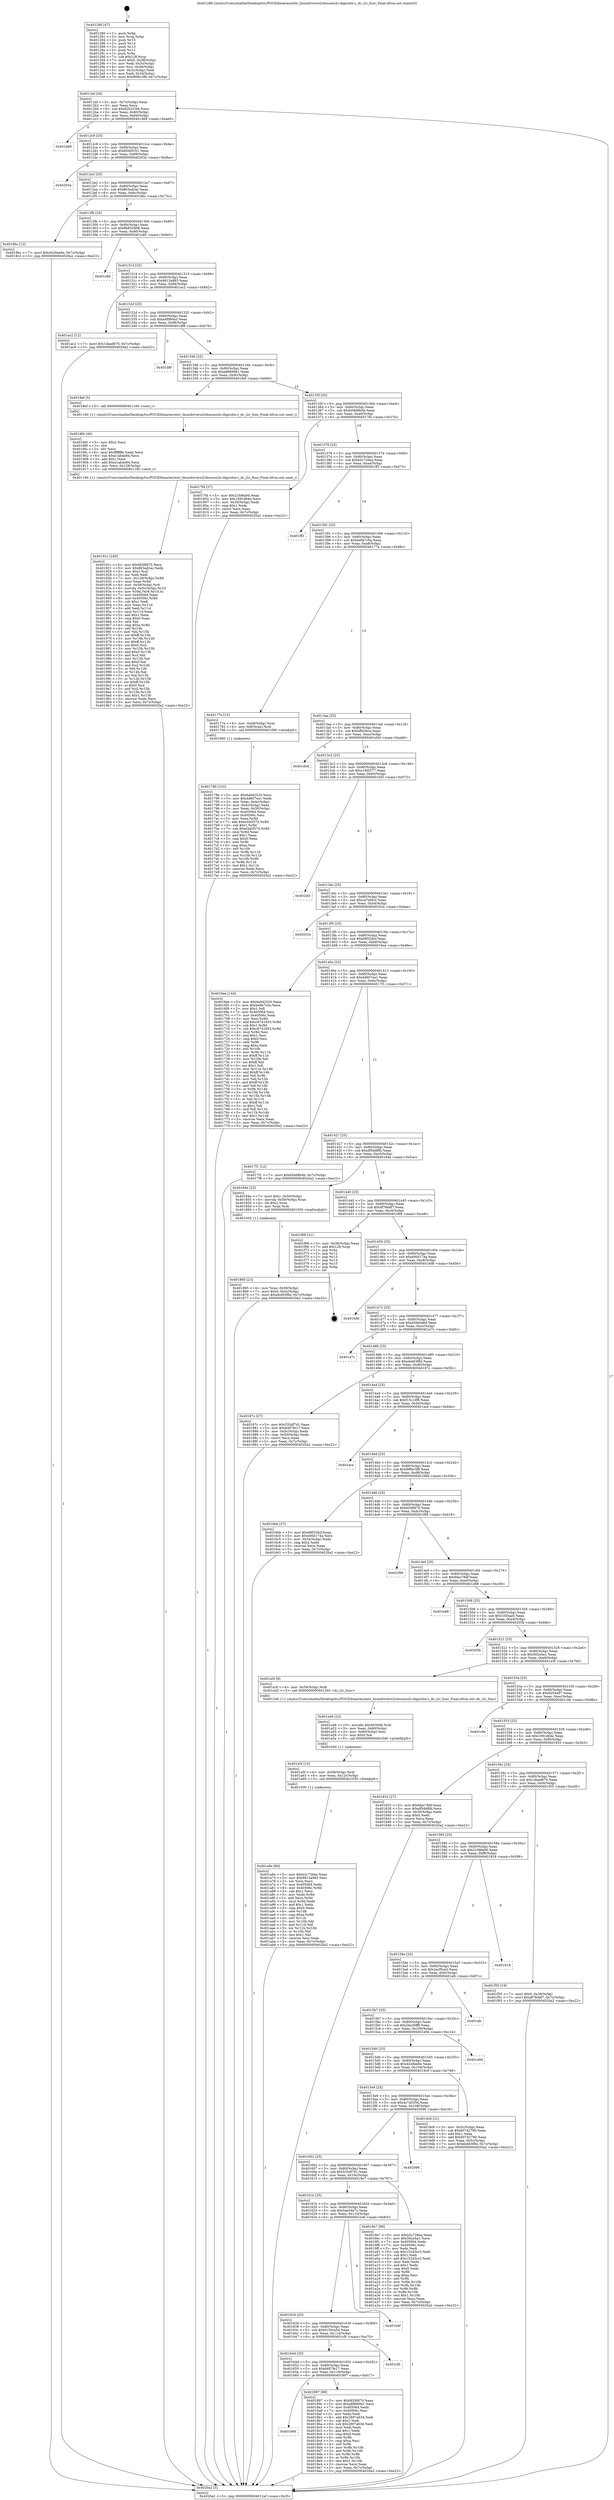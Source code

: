 digraph "0x401280" {
  label = "0x401280 (/mnt/c/Users/mathe/Desktop/tcc/POCII/binaries/extr_linuxdriversi2cbussesi2c-digicolor.c_dc_i2c_func_Final-ollvm.out::main(0))"
  labelloc = "t"
  node[shape=record]

  Entry [label="",width=0.3,height=0.3,shape=circle,fillcolor=black,style=filled]
  "0x4012af" [label="{
     0x4012af [26]\l
     | [instrs]\l
     &nbsp;&nbsp;0x4012af \<+3\>: mov -0x7c(%rbp),%eax\l
     &nbsp;&nbsp;0x4012b2 \<+2\>: mov %eax,%ecx\l
     &nbsp;&nbsp;0x4012b4 \<+6\>: sub $0x82b333f4,%ecx\l
     &nbsp;&nbsp;0x4012ba \<+3\>: mov %eax,-0x80(%rbp)\l
     &nbsp;&nbsp;0x4012bd \<+6\>: mov %ecx,-0x84(%rbp)\l
     &nbsp;&nbsp;0x4012c3 \<+6\>: je 0000000000401d69 \<main+0xae9\>\l
  }"]
  "0x401d69" [label="{
     0x401d69\l
  }", style=dashed]
  "0x4012c9" [label="{
     0x4012c9 [25]\l
     | [instrs]\l
     &nbsp;&nbsp;0x4012c9 \<+5\>: jmp 00000000004012ce \<main+0x4e\>\l
     &nbsp;&nbsp;0x4012ce \<+3\>: mov -0x80(%rbp),%eax\l
     &nbsp;&nbsp;0x4012d1 \<+5\>: sub $0x85d0f161,%eax\l
     &nbsp;&nbsp;0x4012d6 \<+6\>: mov %eax,-0x88(%rbp)\l
     &nbsp;&nbsp;0x4012dc \<+6\>: je 000000000040203a \<main+0xdba\>\l
  }"]
  Exit [label="",width=0.3,height=0.3,shape=circle,fillcolor=black,style=filled,peripheries=2]
  "0x40203a" [label="{
     0x40203a\l
  }", style=dashed]
  "0x4012e2" [label="{
     0x4012e2 [25]\l
     | [instrs]\l
     &nbsp;&nbsp;0x4012e2 \<+5\>: jmp 00000000004012e7 \<main+0x67\>\l
     &nbsp;&nbsp;0x4012e7 \<+3\>: mov -0x80(%rbp),%eax\l
     &nbsp;&nbsp;0x4012ea \<+5\>: sub $0x863ad2ac,%eax\l
     &nbsp;&nbsp;0x4012ef \<+6\>: mov %eax,-0x8c(%rbp)\l
     &nbsp;&nbsp;0x4012f5 \<+6\>: je 00000000004019bc \<main+0x73c\>\l
  }"]
  "0x401a6e" [label="{
     0x401a6e [84]\l
     | [instrs]\l
     &nbsp;&nbsp;0x401a6e \<+5\>: mov $0xb2c726ea,%eax\l
     &nbsp;&nbsp;0x401a73 \<+5\>: mov $0x9812a983,%esi\l
     &nbsp;&nbsp;0x401a78 \<+2\>: xor %ecx,%ecx\l
     &nbsp;&nbsp;0x401a7a \<+7\>: mov 0x405064,%edx\l
     &nbsp;&nbsp;0x401a81 \<+8\>: mov 0x40506c,%r8d\l
     &nbsp;&nbsp;0x401a89 \<+3\>: sub $0x1,%ecx\l
     &nbsp;&nbsp;0x401a8c \<+3\>: mov %edx,%r9d\l
     &nbsp;&nbsp;0x401a8f \<+3\>: add %ecx,%r9d\l
     &nbsp;&nbsp;0x401a92 \<+4\>: imul %r9d,%edx\l
     &nbsp;&nbsp;0x401a96 \<+3\>: and $0x1,%edx\l
     &nbsp;&nbsp;0x401a99 \<+3\>: cmp $0x0,%edx\l
     &nbsp;&nbsp;0x401a9c \<+4\>: sete %r10b\l
     &nbsp;&nbsp;0x401aa0 \<+4\>: cmp $0xa,%r8d\l
     &nbsp;&nbsp;0x401aa4 \<+4\>: setl %r11b\l
     &nbsp;&nbsp;0x401aa8 \<+3\>: mov %r10b,%bl\l
     &nbsp;&nbsp;0x401aab \<+3\>: and %r11b,%bl\l
     &nbsp;&nbsp;0x401aae \<+3\>: xor %r11b,%r10b\l
     &nbsp;&nbsp;0x401ab1 \<+3\>: or %r10b,%bl\l
     &nbsp;&nbsp;0x401ab4 \<+3\>: test $0x1,%bl\l
     &nbsp;&nbsp;0x401ab7 \<+3\>: cmovne %esi,%eax\l
     &nbsp;&nbsp;0x401aba \<+3\>: mov %eax,-0x7c(%rbp)\l
     &nbsp;&nbsp;0x401abd \<+5\>: jmp 00000000004020a2 \<main+0xe22\>\l
  }"]
  "0x4019bc" [label="{
     0x4019bc [12]\l
     | [instrs]\l
     &nbsp;&nbsp;0x4019bc \<+7\>: movl $0x4428ee6e,-0x7c(%rbp)\l
     &nbsp;&nbsp;0x4019c3 \<+5\>: jmp 00000000004020a2 \<main+0xe22\>\l
  }"]
  "0x4012fb" [label="{
     0x4012fb [25]\l
     | [instrs]\l
     &nbsp;&nbsp;0x4012fb \<+5\>: jmp 0000000000401300 \<main+0x80\>\l
     &nbsp;&nbsp;0x401300 \<+3\>: mov -0x80(%rbp),%eax\l
     &nbsp;&nbsp;0x401303 \<+5\>: sub $0x8b832608,%eax\l
     &nbsp;&nbsp;0x401308 \<+6\>: mov %eax,-0x90(%rbp)\l
     &nbsp;&nbsp;0x40130e \<+6\>: je 0000000000401c60 \<main+0x9e0\>\l
  }"]
  "0x401a5f" [label="{
     0x401a5f [15]\l
     | [instrs]\l
     &nbsp;&nbsp;0x401a5f \<+4\>: mov -0x58(%rbp),%rdi\l
     &nbsp;&nbsp;0x401a63 \<+6\>: mov %eax,-0x12c(%rbp)\l
     &nbsp;&nbsp;0x401a69 \<+5\>: call 0000000000401030 \<free@plt\>\l
     | [calls]\l
     &nbsp;&nbsp;0x401030 \{1\} (unknown)\l
  }"]
  "0x401c60" [label="{
     0x401c60\l
  }", style=dashed]
  "0x401314" [label="{
     0x401314 [25]\l
     | [instrs]\l
     &nbsp;&nbsp;0x401314 \<+5\>: jmp 0000000000401319 \<main+0x99\>\l
     &nbsp;&nbsp;0x401319 \<+3\>: mov -0x80(%rbp),%eax\l
     &nbsp;&nbsp;0x40131c \<+5\>: sub $0x9812a983,%eax\l
     &nbsp;&nbsp;0x401321 \<+6\>: mov %eax,-0x94(%rbp)\l
     &nbsp;&nbsp;0x401327 \<+6\>: je 0000000000401ac2 \<main+0x842\>\l
  }"]
  "0x401a48" [label="{
     0x401a48 [23]\l
     | [instrs]\l
     &nbsp;&nbsp;0x401a48 \<+10\>: movabs $0x4030d6,%rdi\l
     &nbsp;&nbsp;0x401a52 \<+3\>: mov %eax,-0x60(%rbp)\l
     &nbsp;&nbsp;0x401a55 \<+3\>: mov -0x60(%rbp),%esi\l
     &nbsp;&nbsp;0x401a58 \<+2\>: mov $0x0,%al\l
     &nbsp;&nbsp;0x401a5a \<+5\>: call 0000000000401040 \<printf@plt\>\l
     | [calls]\l
     &nbsp;&nbsp;0x401040 \{1\} (unknown)\l
  }"]
  "0x401ac2" [label="{
     0x401ac2 [12]\l
     | [instrs]\l
     &nbsp;&nbsp;0x401ac2 \<+7\>: movl $0x1daad670,-0x7c(%rbp)\l
     &nbsp;&nbsp;0x401ac9 \<+5\>: jmp 00000000004020a2 \<main+0xe22\>\l
  }"]
  "0x40132d" [label="{
     0x40132d [25]\l
     | [instrs]\l
     &nbsp;&nbsp;0x40132d \<+5\>: jmp 0000000000401332 \<main+0xb2\>\l
     &nbsp;&nbsp;0x401332 \<+3\>: mov -0x80(%rbp),%eax\l
     &nbsp;&nbsp;0x401335 \<+5\>: sub $0xa4f060a3,%eax\l
     &nbsp;&nbsp;0x40133a \<+6\>: mov %eax,-0x98(%rbp)\l
     &nbsp;&nbsp;0x401340 \<+6\>: je 0000000000401df9 \<main+0xb79\>\l
  }"]
  "0x40191c" [label="{
     0x40191c [160]\l
     | [instrs]\l
     &nbsp;&nbsp;0x40191c \<+5\>: mov $0xfd28fd70,%ecx\l
     &nbsp;&nbsp;0x401921 \<+5\>: mov $0x863ad2ac,%edx\l
     &nbsp;&nbsp;0x401926 \<+3\>: mov $0x1,%sil\l
     &nbsp;&nbsp;0x401929 \<+2\>: xor %edi,%edi\l
     &nbsp;&nbsp;0x40192b \<+7\>: mov -0x128(%rbp),%r8d\l
     &nbsp;&nbsp;0x401932 \<+4\>: imul %eax,%r8d\l
     &nbsp;&nbsp;0x401936 \<+4\>: mov -0x58(%rbp),%r9\l
     &nbsp;&nbsp;0x40193a \<+4\>: movslq -0x5c(%rbp),%r10\l
     &nbsp;&nbsp;0x40193e \<+4\>: mov %r8d,(%r9,%r10,4)\l
     &nbsp;&nbsp;0x401942 \<+7\>: mov 0x405064,%eax\l
     &nbsp;&nbsp;0x401949 \<+8\>: mov 0x40506c,%r8d\l
     &nbsp;&nbsp;0x401951 \<+3\>: sub $0x1,%edi\l
     &nbsp;&nbsp;0x401954 \<+3\>: mov %eax,%r11d\l
     &nbsp;&nbsp;0x401957 \<+3\>: add %edi,%r11d\l
     &nbsp;&nbsp;0x40195a \<+4\>: imul %r11d,%eax\l
     &nbsp;&nbsp;0x40195e \<+3\>: and $0x1,%eax\l
     &nbsp;&nbsp;0x401961 \<+3\>: cmp $0x0,%eax\l
     &nbsp;&nbsp;0x401964 \<+3\>: sete %bl\l
     &nbsp;&nbsp;0x401967 \<+4\>: cmp $0xa,%r8d\l
     &nbsp;&nbsp;0x40196b \<+4\>: setl %r14b\l
     &nbsp;&nbsp;0x40196f \<+3\>: mov %bl,%r15b\l
     &nbsp;&nbsp;0x401972 \<+4\>: xor $0xff,%r15b\l
     &nbsp;&nbsp;0x401976 \<+3\>: mov %r14b,%r12b\l
     &nbsp;&nbsp;0x401979 \<+4\>: xor $0xff,%r12b\l
     &nbsp;&nbsp;0x40197d \<+4\>: xor $0x0,%sil\l
     &nbsp;&nbsp;0x401981 \<+3\>: mov %r15b,%r13b\l
     &nbsp;&nbsp;0x401984 \<+4\>: and $0x0,%r13b\l
     &nbsp;&nbsp;0x401988 \<+3\>: and %sil,%bl\l
     &nbsp;&nbsp;0x40198b \<+3\>: mov %r12b,%al\l
     &nbsp;&nbsp;0x40198e \<+2\>: and $0x0,%al\l
     &nbsp;&nbsp;0x401990 \<+3\>: and %sil,%r14b\l
     &nbsp;&nbsp;0x401993 \<+3\>: or %bl,%r13b\l
     &nbsp;&nbsp;0x401996 \<+3\>: or %r14b,%al\l
     &nbsp;&nbsp;0x401999 \<+3\>: xor %al,%r13b\l
     &nbsp;&nbsp;0x40199c \<+3\>: or %r12b,%r15b\l
     &nbsp;&nbsp;0x40199f \<+4\>: xor $0xff,%r15b\l
     &nbsp;&nbsp;0x4019a3 \<+4\>: or $0x0,%sil\l
     &nbsp;&nbsp;0x4019a7 \<+3\>: and %sil,%r15b\l
     &nbsp;&nbsp;0x4019aa \<+3\>: or %r15b,%r13b\l
     &nbsp;&nbsp;0x4019ad \<+4\>: test $0x1,%r13b\l
     &nbsp;&nbsp;0x4019b1 \<+3\>: cmovne %edx,%ecx\l
     &nbsp;&nbsp;0x4019b4 \<+3\>: mov %ecx,-0x7c(%rbp)\l
     &nbsp;&nbsp;0x4019b7 \<+5\>: jmp 00000000004020a2 \<main+0xe22\>\l
  }"]
  "0x401df9" [label="{
     0x401df9\l
  }", style=dashed]
  "0x401346" [label="{
     0x401346 [25]\l
     | [instrs]\l
     &nbsp;&nbsp;0x401346 \<+5\>: jmp 000000000040134b \<main+0xcb\>\l
     &nbsp;&nbsp;0x40134b \<+3\>: mov -0x80(%rbp),%eax\l
     &nbsp;&nbsp;0x40134e \<+5\>: sub $0xa88669e1,%eax\l
     &nbsp;&nbsp;0x401353 \<+6\>: mov %eax,-0x9c(%rbp)\l
     &nbsp;&nbsp;0x401359 \<+6\>: je 00000000004018ef \<main+0x66f\>\l
  }"]
  "0x4018f4" [label="{
     0x4018f4 [40]\l
     | [instrs]\l
     &nbsp;&nbsp;0x4018f4 \<+5\>: mov $0x2,%ecx\l
     &nbsp;&nbsp;0x4018f9 \<+1\>: cltd\l
     &nbsp;&nbsp;0x4018fa \<+2\>: idiv %ecx\l
     &nbsp;&nbsp;0x4018fc \<+6\>: imul $0xfffffffe,%edx,%ecx\l
     &nbsp;&nbsp;0x401902 \<+6\>: sub $0xe1ab4e84,%ecx\l
     &nbsp;&nbsp;0x401908 \<+3\>: add $0x1,%ecx\l
     &nbsp;&nbsp;0x40190b \<+6\>: add $0xe1ab4e84,%ecx\l
     &nbsp;&nbsp;0x401911 \<+6\>: mov %ecx,-0x128(%rbp)\l
     &nbsp;&nbsp;0x401917 \<+5\>: call 0000000000401160 \<next_i\>\l
     | [calls]\l
     &nbsp;&nbsp;0x401160 \{1\} (/mnt/c/Users/mathe/Desktop/tcc/POCII/binaries/extr_linuxdriversi2cbussesi2c-digicolor.c_dc_i2c_func_Final-ollvm.out::next_i)\l
  }"]
  "0x4018ef" [label="{
     0x4018ef [5]\l
     | [instrs]\l
     &nbsp;&nbsp;0x4018ef \<+5\>: call 0000000000401160 \<next_i\>\l
     | [calls]\l
     &nbsp;&nbsp;0x401160 \{1\} (/mnt/c/Users/mathe/Desktop/tcc/POCII/binaries/extr_linuxdriversi2cbussesi2c-digicolor.c_dc_i2c_func_Final-ollvm.out::next_i)\l
  }"]
  "0x40135f" [label="{
     0x40135f [25]\l
     | [instrs]\l
     &nbsp;&nbsp;0x40135f \<+5\>: jmp 0000000000401364 \<main+0xe4\>\l
     &nbsp;&nbsp;0x401364 \<+3\>: mov -0x80(%rbp),%eax\l
     &nbsp;&nbsp;0x401367 \<+5\>: sub $0xb0468b4b,%eax\l
     &nbsp;&nbsp;0x40136c \<+6\>: mov %eax,-0xa0(%rbp)\l
     &nbsp;&nbsp;0x401372 \<+6\>: je 00000000004017fd \<main+0x57d\>\l
  }"]
  "0x401666" [label="{
     0x401666\l
  }", style=dashed]
  "0x4017fd" [label="{
     0x4017fd [27]\l
     | [instrs]\l
     &nbsp;&nbsp;0x4017fd \<+5\>: mov $0x21fd6a06,%eax\l
     &nbsp;&nbsp;0x401802 \<+5\>: mov $0x1691d64e,%ecx\l
     &nbsp;&nbsp;0x401807 \<+3\>: mov -0x30(%rbp),%edx\l
     &nbsp;&nbsp;0x40180a \<+3\>: cmp $0x1,%edx\l
     &nbsp;&nbsp;0x40180d \<+3\>: cmovl %ecx,%eax\l
     &nbsp;&nbsp;0x401810 \<+3\>: mov %eax,-0x7c(%rbp)\l
     &nbsp;&nbsp;0x401813 \<+5\>: jmp 00000000004020a2 \<main+0xe22\>\l
  }"]
  "0x401378" [label="{
     0x401378 [25]\l
     | [instrs]\l
     &nbsp;&nbsp;0x401378 \<+5\>: jmp 000000000040137d \<main+0xfd\>\l
     &nbsp;&nbsp;0x40137d \<+3\>: mov -0x80(%rbp),%eax\l
     &nbsp;&nbsp;0x401380 \<+5\>: sub $0xb2c726ea,%eax\l
     &nbsp;&nbsp;0x401385 \<+6\>: mov %eax,-0xa4(%rbp)\l
     &nbsp;&nbsp;0x40138b \<+6\>: je 0000000000401ff3 \<main+0xd73\>\l
  }"]
  "0x401897" [label="{
     0x401897 [88]\l
     | [instrs]\l
     &nbsp;&nbsp;0x401897 \<+5\>: mov $0xfd28fd70,%eax\l
     &nbsp;&nbsp;0x40189c \<+5\>: mov $0xa88669e1,%ecx\l
     &nbsp;&nbsp;0x4018a1 \<+7\>: mov 0x405064,%edx\l
     &nbsp;&nbsp;0x4018a8 \<+7\>: mov 0x40506c,%esi\l
     &nbsp;&nbsp;0x4018af \<+2\>: mov %edx,%edi\l
     &nbsp;&nbsp;0x4018b1 \<+6\>: add $0x2897a63d,%edi\l
     &nbsp;&nbsp;0x4018b7 \<+3\>: sub $0x1,%edi\l
     &nbsp;&nbsp;0x4018ba \<+6\>: sub $0x2897a63d,%edi\l
     &nbsp;&nbsp;0x4018c0 \<+3\>: imul %edi,%edx\l
     &nbsp;&nbsp;0x4018c3 \<+3\>: and $0x1,%edx\l
     &nbsp;&nbsp;0x4018c6 \<+3\>: cmp $0x0,%edx\l
     &nbsp;&nbsp;0x4018c9 \<+4\>: sete %r8b\l
     &nbsp;&nbsp;0x4018cd \<+3\>: cmp $0xa,%esi\l
     &nbsp;&nbsp;0x4018d0 \<+4\>: setl %r9b\l
     &nbsp;&nbsp;0x4018d4 \<+3\>: mov %r8b,%r10b\l
     &nbsp;&nbsp;0x4018d7 \<+3\>: and %r9b,%r10b\l
     &nbsp;&nbsp;0x4018da \<+3\>: xor %r9b,%r8b\l
     &nbsp;&nbsp;0x4018dd \<+3\>: or %r8b,%r10b\l
     &nbsp;&nbsp;0x4018e0 \<+4\>: test $0x1,%r10b\l
     &nbsp;&nbsp;0x4018e4 \<+3\>: cmovne %ecx,%eax\l
     &nbsp;&nbsp;0x4018e7 \<+3\>: mov %eax,-0x7c(%rbp)\l
     &nbsp;&nbsp;0x4018ea \<+5\>: jmp 00000000004020a2 \<main+0xe22\>\l
  }"]
  "0x401ff3" [label="{
     0x401ff3\l
  }", style=dashed]
  "0x401391" [label="{
     0x401391 [25]\l
     | [instrs]\l
     &nbsp;&nbsp;0x401391 \<+5\>: jmp 0000000000401396 \<main+0x116\>\l
     &nbsp;&nbsp;0x401396 \<+3\>: mov -0x80(%rbp),%eax\l
     &nbsp;&nbsp;0x401399 \<+5\>: sub $0xbe6b7c0a,%eax\l
     &nbsp;&nbsp;0x40139e \<+6\>: mov %eax,-0xa8(%rbp)\l
     &nbsp;&nbsp;0x4013a4 \<+6\>: je 000000000040177e \<main+0x4fe\>\l
  }"]
  "0x40164d" [label="{
     0x40164d [25]\l
     | [instrs]\l
     &nbsp;&nbsp;0x40164d \<+5\>: jmp 0000000000401652 \<main+0x3d2\>\l
     &nbsp;&nbsp;0x401652 \<+3\>: mov -0x80(%rbp),%eax\l
     &nbsp;&nbsp;0x401655 \<+5\>: sub $0x6487fe17,%eax\l
     &nbsp;&nbsp;0x40165a \<+6\>: mov %eax,-0x118(%rbp)\l
     &nbsp;&nbsp;0x401660 \<+6\>: je 0000000000401897 \<main+0x617\>\l
  }"]
  "0x40177e" [label="{
     0x40177e [13]\l
     | [instrs]\l
     &nbsp;&nbsp;0x40177e \<+4\>: mov -0x48(%rbp),%rax\l
     &nbsp;&nbsp;0x401782 \<+4\>: mov 0x8(%rax),%rdi\l
     &nbsp;&nbsp;0x401786 \<+5\>: call 0000000000401060 \<atoi@plt\>\l
     | [calls]\l
     &nbsp;&nbsp;0x401060 \{1\} (unknown)\l
  }"]
  "0x4013aa" [label="{
     0x4013aa [25]\l
     | [instrs]\l
     &nbsp;&nbsp;0x4013aa \<+5\>: jmp 00000000004013af \<main+0x12f\>\l
     &nbsp;&nbsp;0x4013af \<+3\>: mov -0x80(%rbp),%eax\l
     &nbsp;&nbsp;0x4013b2 \<+5\>: sub $0xbff436ca,%eax\l
     &nbsp;&nbsp;0x4013b7 \<+6\>: mov %eax,-0xac(%rbp)\l
     &nbsp;&nbsp;0x4013bd \<+6\>: je 0000000000401d5d \<main+0xadd\>\l
  }"]
  "0x401cf0" [label="{
     0x401cf0\l
  }", style=dashed]
  "0x401d5d" [label="{
     0x401d5d\l
  }", style=dashed]
  "0x4013c3" [label="{
     0x4013c3 [25]\l
     | [instrs]\l
     &nbsp;&nbsp;0x4013c3 \<+5\>: jmp 00000000004013c8 \<main+0x148\>\l
     &nbsp;&nbsp;0x4013c8 \<+3\>: mov -0x80(%rbp),%eax\l
     &nbsp;&nbsp;0x4013cb \<+5\>: sub $0xc1fd5577,%eax\l
     &nbsp;&nbsp;0x4013d0 \<+6\>: mov %eax,-0xb0(%rbp)\l
     &nbsp;&nbsp;0x4013d6 \<+6\>: je 0000000000401bf3 \<main+0x973\>\l
  }"]
  "0x401634" [label="{
     0x401634 [25]\l
     | [instrs]\l
     &nbsp;&nbsp;0x401634 \<+5\>: jmp 0000000000401639 \<main+0x3b9\>\l
     &nbsp;&nbsp;0x401639 \<+3\>: mov -0x80(%rbp),%eax\l
     &nbsp;&nbsp;0x40163c \<+5\>: sub $0x6150ca5d,%eax\l
     &nbsp;&nbsp;0x401641 \<+6\>: mov %eax,-0x114(%rbp)\l
     &nbsp;&nbsp;0x401647 \<+6\>: je 0000000000401cf0 \<main+0xa70\>\l
  }"]
  "0x401bf3" [label="{
     0x401bf3\l
  }", style=dashed]
  "0x4013dc" [label="{
     0x4013dc [25]\l
     | [instrs]\l
     &nbsp;&nbsp;0x4013dc \<+5\>: jmp 00000000004013e1 \<main+0x161\>\l
     &nbsp;&nbsp;0x4013e1 \<+3\>: mov -0x80(%rbp),%eax\l
     &nbsp;&nbsp;0x4013e4 \<+5\>: sub $0xc47a0fc2,%eax\l
     &nbsp;&nbsp;0x4013e9 \<+6\>: mov %eax,-0xb4(%rbp)\l
     &nbsp;&nbsp;0x4013ef \<+6\>: je 000000000040202e \<main+0xdae\>\l
  }"]
  "0x401b4f" [label="{
     0x401b4f\l
  }", style=dashed]
  "0x40202e" [label="{
     0x40202e\l
  }", style=dashed]
  "0x4013f5" [label="{
     0x4013f5 [25]\l
     | [instrs]\l
     &nbsp;&nbsp;0x4013f5 \<+5\>: jmp 00000000004013fa \<main+0x17a\>\l
     &nbsp;&nbsp;0x4013fa \<+3\>: mov -0x80(%rbp),%eax\l
     &nbsp;&nbsp;0x4013fd \<+5\>: sub $0xd9f328cf,%eax\l
     &nbsp;&nbsp;0x401402 \<+6\>: mov %eax,-0xb8(%rbp)\l
     &nbsp;&nbsp;0x401408 \<+6\>: je 00000000004016ee \<main+0x46e\>\l
  }"]
  "0x40161b" [label="{
     0x40161b [25]\l
     | [instrs]\l
     &nbsp;&nbsp;0x40161b \<+5\>: jmp 0000000000401620 \<main+0x3a0\>\l
     &nbsp;&nbsp;0x401620 \<+3\>: mov -0x80(%rbp),%eax\l
     &nbsp;&nbsp;0x401623 \<+5\>: sub $0x5ae54e7c,%eax\l
     &nbsp;&nbsp;0x401628 \<+6\>: mov %eax,-0x110(%rbp)\l
     &nbsp;&nbsp;0x40162e \<+6\>: je 0000000000401b4f \<main+0x8cf\>\l
  }"]
  "0x4016ee" [label="{
     0x4016ee [144]\l
     | [instrs]\l
     &nbsp;&nbsp;0x4016ee \<+5\>: mov $0x6a942520,%eax\l
     &nbsp;&nbsp;0x4016f3 \<+5\>: mov $0xbe6b7c0a,%ecx\l
     &nbsp;&nbsp;0x4016f8 \<+2\>: mov $0x1,%dl\l
     &nbsp;&nbsp;0x4016fa \<+7\>: mov 0x405064,%esi\l
     &nbsp;&nbsp;0x401701 \<+7\>: mov 0x40506c,%edi\l
     &nbsp;&nbsp;0x401708 \<+3\>: mov %esi,%r8d\l
     &nbsp;&nbsp;0x40170b \<+7\>: add $0xc9741653,%r8d\l
     &nbsp;&nbsp;0x401712 \<+4\>: sub $0x1,%r8d\l
     &nbsp;&nbsp;0x401716 \<+7\>: sub $0xc9741653,%r8d\l
     &nbsp;&nbsp;0x40171d \<+4\>: imul %r8d,%esi\l
     &nbsp;&nbsp;0x401721 \<+3\>: and $0x1,%esi\l
     &nbsp;&nbsp;0x401724 \<+3\>: cmp $0x0,%esi\l
     &nbsp;&nbsp;0x401727 \<+4\>: sete %r9b\l
     &nbsp;&nbsp;0x40172b \<+3\>: cmp $0xa,%edi\l
     &nbsp;&nbsp;0x40172e \<+4\>: setl %r10b\l
     &nbsp;&nbsp;0x401732 \<+3\>: mov %r9b,%r11b\l
     &nbsp;&nbsp;0x401735 \<+4\>: xor $0xff,%r11b\l
     &nbsp;&nbsp;0x401739 \<+3\>: mov %r10b,%bl\l
     &nbsp;&nbsp;0x40173c \<+3\>: xor $0xff,%bl\l
     &nbsp;&nbsp;0x40173f \<+3\>: xor $0x1,%dl\l
     &nbsp;&nbsp;0x401742 \<+3\>: mov %r11b,%r14b\l
     &nbsp;&nbsp;0x401745 \<+4\>: and $0xff,%r14b\l
     &nbsp;&nbsp;0x401749 \<+3\>: and %dl,%r9b\l
     &nbsp;&nbsp;0x40174c \<+3\>: mov %bl,%r15b\l
     &nbsp;&nbsp;0x40174f \<+4\>: and $0xff,%r15b\l
     &nbsp;&nbsp;0x401753 \<+3\>: and %dl,%r10b\l
     &nbsp;&nbsp;0x401756 \<+3\>: or %r9b,%r14b\l
     &nbsp;&nbsp;0x401759 \<+3\>: or %r10b,%r15b\l
     &nbsp;&nbsp;0x40175c \<+3\>: xor %r15b,%r14b\l
     &nbsp;&nbsp;0x40175f \<+3\>: or %bl,%r11b\l
     &nbsp;&nbsp;0x401762 \<+4\>: xor $0xff,%r11b\l
     &nbsp;&nbsp;0x401766 \<+3\>: or $0x1,%dl\l
     &nbsp;&nbsp;0x401769 \<+3\>: and %dl,%r11b\l
     &nbsp;&nbsp;0x40176c \<+3\>: or %r11b,%r14b\l
     &nbsp;&nbsp;0x40176f \<+4\>: test $0x1,%r14b\l
     &nbsp;&nbsp;0x401773 \<+3\>: cmovne %ecx,%eax\l
     &nbsp;&nbsp;0x401776 \<+3\>: mov %eax,-0x7c(%rbp)\l
     &nbsp;&nbsp;0x401779 \<+5\>: jmp 00000000004020a2 \<main+0xe22\>\l
  }"]
  "0x40140e" [label="{
     0x40140e [25]\l
     | [instrs]\l
     &nbsp;&nbsp;0x40140e \<+5\>: jmp 0000000000401413 \<main+0x193\>\l
     &nbsp;&nbsp;0x401413 \<+3\>: mov -0x80(%rbp),%eax\l
     &nbsp;&nbsp;0x401416 \<+5\>: sub $0xdd607ea1,%eax\l
     &nbsp;&nbsp;0x40141b \<+6\>: mov %eax,-0xbc(%rbp)\l
     &nbsp;&nbsp;0x401421 \<+6\>: je 00000000004017f1 \<main+0x571\>\l
  }"]
  "0x4019e7" [label="{
     0x4019e7 [88]\l
     | [instrs]\l
     &nbsp;&nbsp;0x4019e7 \<+5\>: mov $0xb2c726ea,%eax\l
     &nbsp;&nbsp;0x4019ec \<+5\>: mov $0x562e4a1,%ecx\l
     &nbsp;&nbsp;0x4019f1 \<+7\>: mov 0x405064,%edx\l
     &nbsp;&nbsp;0x4019f8 \<+7\>: mov 0x40506c,%esi\l
     &nbsp;&nbsp;0x4019ff \<+2\>: mov %edx,%edi\l
     &nbsp;&nbsp;0x401a01 \<+6\>: sub $0x15243cc3,%edi\l
     &nbsp;&nbsp;0x401a07 \<+3\>: sub $0x1,%edi\l
     &nbsp;&nbsp;0x401a0a \<+6\>: add $0x15243cc3,%edi\l
     &nbsp;&nbsp;0x401a10 \<+3\>: imul %edi,%edx\l
     &nbsp;&nbsp;0x401a13 \<+3\>: and $0x1,%edx\l
     &nbsp;&nbsp;0x401a16 \<+3\>: cmp $0x0,%edx\l
     &nbsp;&nbsp;0x401a19 \<+4\>: sete %r8b\l
     &nbsp;&nbsp;0x401a1d \<+3\>: cmp $0xa,%esi\l
     &nbsp;&nbsp;0x401a20 \<+4\>: setl %r9b\l
     &nbsp;&nbsp;0x401a24 \<+3\>: mov %r8b,%r10b\l
     &nbsp;&nbsp;0x401a27 \<+3\>: and %r9b,%r10b\l
     &nbsp;&nbsp;0x401a2a \<+3\>: xor %r9b,%r8b\l
     &nbsp;&nbsp;0x401a2d \<+3\>: or %r8b,%r10b\l
     &nbsp;&nbsp;0x401a30 \<+4\>: test $0x1,%r10b\l
     &nbsp;&nbsp;0x401a34 \<+3\>: cmovne %ecx,%eax\l
     &nbsp;&nbsp;0x401a37 \<+3\>: mov %eax,-0x7c(%rbp)\l
     &nbsp;&nbsp;0x401a3a \<+5\>: jmp 00000000004020a2 \<main+0xe22\>\l
  }"]
  "0x4017f1" [label="{
     0x4017f1 [12]\l
     | [instrs]\l
     &nbsp;&nbsp;0x4017f1 \<+7\>: movl $0xb0468b4b,-0x7c(%rbp)\l
     &nbsp;&nbsp;0x4017f8 \<+5\>: jmp 00000000004020a2 \<main+0xe22\>\l
  }"]
  "0x401427" [label="{
     0x401427 [25]\l
     | [instrs]\l
     &nbsp;&nbsp;0x401427 \<+5\>: jmp 000000000040142c \<main+0x1ac\>\l
     &nbsp;&nbsp;0x40142c \<+3\>: mov -0x80(%rbp),%eax\l
     &nbsp;&nbsp;0x40142f \<+5\>: sub $0xdf5ddf6b,%eax\l
     &nbsp;&nbsp;0x401434 \<+6\>: mov %eax,-0xc0(%rbp)\l
     &nbsp;&nbsp;0x40143a \<+6\>: je 000000000040184e \<main+0x5ce\>\l
  }"]
  "0x401602" [label="{
     0x401602 [25]\l
     | [instrs]\l
     &nbsp;&nbsp;0x401602 \<+5\>: jmp 0000000000401607 \<main+0x387\>\l
     &nbsp;&nbsp;0x401607 \<+3\>: mov -0x80(%rbp),%eax\l
     &nbsp;&nbsp;0x40160a \<+5\>: sub $0x535df741,%eax\l
     &nbsp;&nbsp;0x40160f \<+6\>: mov %eax,-0x10c(%rbp)\l
     &nbsp;&nbsp;0x401615 \<+6\>: je 00000000004019e7 \<main+0x767\>\l
  }"]
  "0x40184e" [label="{
     0x40184e [23]\l
     | [instrs]\l
     &nbsp;&nbsp;0x40184e \<+7\>: movl $0x1,-0x50(%rbp)\l
     &nbsp;&nbsp;0x401855 \<+4\>: movslq -0x50(%rbp),%rax\l
     &nbsp;&nbsp;0x401859 \<+4\>: shl $0x2,%rax\l
     &nbsp;&nbsp;0x40185d \<+3\>: mov %rax,%rdi\l
     &nbsp;&nbsp;0x401860 \<+5\>: call 0000000000401050 \<malloc@plt\>\l
     | [calls]\l
     &nbsp;&nbsp;0x401050 \{1\} (unknown)\l
  }"]
  "0x401440" [label="{
     0x401440 [25]\l
     | [instrs]\l
     &nbsp;&nbsp;0x401440 \<+5\>: jmp 0000000000401445 \<main+0x1c5\>\l
     &nbsp;&nbsp;0x401445 \<+3\>: mov -0x80(%rbp),%eax\l
     &nbsp;&nbsp;0x401448 \<+5\>: sub $0xdf78ddf7,%eax\l
     &nbsp;&nbsp;0x40144d \<+6\>: mov %eax,-0xc4(%rbp)\l
     &nbsp;&nbsp;0x401453 \<+6\>: je 0000000000401f68 \<main+0xce8\>\l
  }"]
  "0x402096" [label="{
     0x402096\l
  }", style=dashed]
  "0x401f68" [label="{
     0x401f68 [21]\l
     | [instrs]\l
     &nbsp;&nbsp;0x401f68 \<+3\>: mov -0x38(%rbp),%eax\l
     &nbsp;&nbsp;0x401f6b \<+7\>: add $0x128,%rsp\l
     &nbsp;&nbsp;0x401f72 \<+1\>: pop %rbx\l
     &nbsp;&nbsp;0x401f73 \<+2\>: pop %r12\l
     &nbsp;&nbsp;0x401f75 \<+2\>: pop %r13\l
     &nbsp;&nbsp;0x401f77 \<+2\>: pop %r14\l
     &nbsp;&nbsp;0x401f79 \<+2\>: pop %r15\l
     &nbsp;&nbsp;0x401f7b \<+1\>: pop %rbp\l
     &nbsp;&nbsp;0x401f7c \<+1\>: ret\l
  }"]
  "0x401459" [label="{
     0x401459 [25]\l
     | [instrs]\l
     &nbsp;&nbsp;0x401459 \<+5\>: jmp 000000000040145e \<main+0x1de\>\l
     &nbsp;&nbsp;0x40145e \<+3\>: mov -0x80(%rbp),%eax\l
     &nbsp;&nbsp;0x401461 \<+5\>: sub $0xe06d174a,%eax\l
     &nbsp;&nbsp;0x401466 \<+6\>: mov %eax,-0xc8(%rbp)\l
     &nbsp;&nbsp;0x40146c \<+6\>: je 00000000004016d6 \<main+0x456\>\l
  }"]
  "0x4015e9" [label="{
     0x4015e9 [25]\l
     | [instrs]\l
     &nbsp;&nbsp;0x4015e9 \<+5\>: jmp 00000000004015ee \<main+0x36e\>\l
     &nbsp;&nbsp;0x4015ee \<+3\>: mov -0x80(%rbp),%eax\l
     &nbsp;&nbsp;0x4015f1 \<+5\>: sub $0x4c7a035d,%eax\l
     &nbsp;&nbsp;0x4015f6 \<+6\>: mov %eax,-0x108(%rbp)\l
     &nbsp;&nbsp;0x4015fc \<+6\>: je 0000000000402096 \<main+0xe16\>\l
  }"]
  "0x4016d6" [label="{
     0x4016d6\l
  }", style=dashed]
  "0x401472" [label="{
     0x401472 [25]\l
     | [instrs]\l
     &nbsp;&nbsp;0x401472 \<+5\>: jmp 0000000000401477 \<main+0x1f7\>\l
     &nbsp;&nbsp;0x401477 \<+3\>: mov -0x80(%rbp),%eax\l
     &nbsp;&nbsp;0x40147a \<+5\>: sub $0xe5da5a6d,%eax\l
     &nbsp;&nbsp;0x40147f \<+6\>: mov %eax,-0xcc(%rbp)\l
     &nbsp;&nbsp;0x401485 \<+6\>: je 0000000000401e7c \<main+0xbfc\>\l
  }"]
  "0x4019c8" [label="{
     0x4019c8 [31]\l
     | [instrs]\l
     &nbsp;&nbsp;0x4019c8 \<+3\>: mov -0x5c(%rbp),%eax\l
     &nbsp;&nbsp;0x4019cb \<+5\>: sub $0x60742790,%eax\l
     &nbsp;&nbsp;0x4019d0 \<+3\>: add $0x1,%eax\l
     &nbsp;&nbsp;0x4019d3 \<+5\>: add $0x60742790,%eax\l
     &nbsp;&nbsp;0x4019d8 \<+3\>: mov %eax,-0x5c(%rbp)\l
     &nbsp;&nbsp;0x4019db \<+7\>: movl $0xeb463f8d,-0x7c(%rbp)\l
     &nbsp;&nbsp;0x4019e2 \<+5\>: jmp 00000000004020a2 \<main+0xe22\>\l
  }"]
  "0x401e7c" [label="{
     0x401e7c\l
  }", style=dashed]
  "0x40148b" [label="{
     0x40148b [25]\l
     | [instrs]\l
     &nbsp;&nbsp;0x40148b \<+5\>: jmp 0000000000401490 \<main+0x210\>\l
     &nbsp;&nbsp;0x401490 \<+3\>: mov -0x80(%rbp),%eax\l
     &nbsp;&nbsp;0x401493 \<+5\>: sub $0xeb463f8d,%eax\l
     &nbsp;&nbsp;0x401498 \<+6\>: mov %eax,-0xd0(%rbp)\l
     &nbsp;&nbsp;0x40149e \<+6\>: je 000000000040187c \<main+0x5fc\>\l
  }"]
  "0x4015d0" [label="{
     0x4015d0 [25]\l
     | [instrs]\l
     &nbsp;&nbsp;0x4015d0 \<+5\>: jmp 00000000004015d5 \<main+0x355\>\l
     &nbsp;&nbsp;0x4015d5 \<+3\>: mov -0x80(%rbp),%eax\l
     &nbsp;&nbsp;0x4015d8 \<+5\>: sub $0x4428ee6e,%eax\l
     &nbsp;&nbsp;0x4015dd \<+6\>: mov %eax,-0x104(%rbp)\l
     &nbsp;&nbsp;0x4015e3 \<+6\>: je 00000000004019c8 \<main+0x748\>\l
  }"]
  "0x40187c" [label="{
     0x40187c [27]\l
     | [instrs]\l
     &nbsp;&nbsp;0x40187c \<+5\>: mov $0x535df741,%eax\l
     &nbsp;&nbsp;0x401881 \<+5\>: mov $0x6487fe17,%ecx\l
     &nbsp;&nbsp;0x401886 \<+3\>: mov -0x5c(%rbp),%edx\l
     &nbsp;&nbsp;0x401889 \<+3\>: cmp -0x50(%rbp),%edx\l
     &nbsp;&nbsp;0x40188c \<+3\>: cmovl %ecx,%eax\l
     &nbsp;&nbsp;0x40188f \<+3\>: mov %eax,-0x7c(%rbp)\l
     &nbsp;&nbsp;0x401892 \<+5\>: jmp 00000000004020a2 \<main+0xe22\>\l
  }"]
  "0x4014a4" [label="{
     0x4014a4 [25]\l
     | [instrs]\l
     &nbsp;&nbsp;0x4014a4 \<+5\>: jmp 00000000004014a9 \<main+0x229\>\l
     &nbsp;&nbsp;0x4014a9 \<+3\>: mov -0x80(%rbp),%eax\l
     &nbsp;&nbsp;0x4014ac \<+5\>: sub $0xf15c1df8,%eax\l
     &nbsp;&nbsp;0x4014b1 \<+6\>: mov %eax,-0xd4(%rbp)\l
     &nbsp;&nbsp;0x4014b7 \<+6\>: je 0000000000401ace \<main+0x84e\>\l
  }"]
  "0x401e94" [label="{
     0x401e94\l
  }", style=dashed]
  "0x401ace" [label="{
     0x401ace\l
  }", style=dashed]
  "0x4014bd" [label="{
     0x4014bd [25]\l
     | [instrs]\l
     &nbsp;&nbsp;0x4014bd \<+5\>: jmp 00000000004014c2 \<main+0x242\>\l
     &nbsp;&nbsp;0x4014c2 \<+3\>: mov -0x80(%rbp),%eax\l
     &nbsp;&nbsp;0x4014c5 \<+5\>: sub $0xf99bc3f8,%eax\l
     &nbsp;&nbsp;0x4014ca \<+6\>: mov %eax,-0xd8(%rbp)\l
     &nbsp;&nbsp;0x4014d0 \<+6\>: je 00000000004016bb \<main+0x43b\>\l
  }"]
  "0x4015b7" [label="{
     0x4015b7 [25]\l
     | [instrs]\l
     &nbsp;&nbsp;0x4015b7 \<+5\>: jmp 00000000004015bc \<main+0x33c\>\l
     &nbsp;&nbsp;0x4015bc \<+3\>: mov -0x80(%rbp),%eax\l
     &nbsp;&nbsp;0x4015bf \<+5\>: sub $0x2be36ff8,%eax\l
     &nbsp;&nbsp;0x4015c4 \<+6\>: mov %eax,-0x100(%rbp)\l
     &nbsp;&nbsp;0x4015ca \<+6\>: je 0000000000401e94 \<main+0xc14\>\l
  }"]
  "0x4016bb" [label="{
     0x4016bb [27]\l
     | [instrs]\l
     &nbsp;&nbsp;0x4016bb \<+5\>: mov $0xd9f328cf,%eax\l
     &nbsp;&nbsp;0x4016c0 \<+5\>: mov $0xe06d174a,%ecx\l
     &nbsp;&nbsp;0x4016c5 \<+3\>: mov -0x34(%rbp),%edx\l
     &nbsp;&nbsp;0x4016c8 \<+3\>: cmp $0x2,%edx\l
     &nbsp;&nbsp;0x4016cb \<+3\>: cmovne %ecx,%eax\l
     &nbsp;&nbsp;0x4016ce \<+3\>: mov %eax,-0x7c(%rbp)\l
     &nbsp;&nbsp;0x4016d1 \<+5\>: jmp 00000000004020a2 \<main+0xe22\>\l
  }"]
  "0x4014d6" [label="{
     0x4014d6 [25]\l
     | [instrs]\l
     &nbsp;&nbsp;0x4014d6 \<+5\>: jmp 00000000004014db \<main+0x25b\>\l
     &nbsp;&nbsp;0x4014db \<+3\>: mov -0x80(%rbp),%eax\l
     &nbsp;&nbsp;0x4014de \<+5\>: sub $0xfd28fd70,%eax\l
     &nbsp;&nbsp;0x4014e3 \<+6\>: mov %eax,-0xdc(%rbp)\l
     &nbsp;&nbsp;0x4014e9 \<+6\>: je 0000000000401f99 \<main+0xd19\>\l
  }"]
  "0x4020a2" [label="{
     0x4020a2 [5]\l
     | [instrs]\l
     &nbsp;&nbsp;0x4020a2 \<+5\>: jmp 00000000004012af \<main+0x2f\>\l
  }"]
  "0x401280" [label="{
     0x401280 [47]\l
     | [instrs]\l
     &nbsp;&nbsp;0x401280 \<+1\>: push %rbp\l
     &nbsp;&nbsp;0x401281 \<+3\>: mov %rsp,%rbp\l
     &nbsp;&nbsp;0x401284 \<+2\>: push %r15\l
     &nbsp;&nbsp;0x401286 \<+2\>: push %r14\l
     &nbsp;&nbsp;0x401288 \<+2\>: push %r13\l
     &nbsp;&nbsp;0x40128a \<+2\>: push %r12\l
     &nbsp;&nbsp;0x40128c \<+1\>: push %rbx\l
     &nbsp;&nbsp;0x40128d \<+7\>: sub $0x128,%rsp\l
     &nbsp;&nbsp;0x401294 \<+7\>: movl $0x0,-0x38(%rbp)\l
     &nbsp;&nbsp;0x40129b \<+3\>: mov %edi,-0x3c(%rbp)\l
     &nbsp;&nbsp;0x40129e \<+4\>: mov %rsi,-0x48(%rbp)\l
     &nbsp;&nbsp;0x4012a2 \<+3\>: mov -0x3c(%rbp),%edi\l
     &nbsp;&nbsp;0x4012a5 \<+3\>: mov %edi,-0x34(%rbp)\l
     &nbsp;&nbsp;0x4012a8 \<+7\>: movl $0xf99bc3f8,-0x7c(%rbp)\l
  }"]
  "0x40178b" [label="{
     0x40178b [102]\l
     | [instrs]\l
     &nbsp;&nbsp;0x40178b \<+5\>: mov $0x6a942520,%ecx\l
     &nbsp;&nbsp;0x401790 \<+5\>: mov $0xdd607ea1,%edx\l
     &nbsp;&nbsp;0x401795 \<+3\>: mov %eax,-0x4c(%rbp)\l
     &nbsp;&nbsp;0x401798 \<+3\>: mov -0x4c(%rbp),%eax\l
     &nbsp;&nbsp;0x40179b \<+3\>: mov %eax,-0x30(%rbp)\l
     &nbsp;&nbsp;0x40179e \<+7\>: mov 0x405064,%eax\l
     &nbsp;&nbsp;0x4017a5 \<+7\>: mov 0x40506c,%esi\l
     &nbsp;&nbsp;0x4017ac \<+3\>: mov %eax,%r8d\l
     &nbsp;&nbsp;0x4017af \<+7\>: add $0xe3dcf37d,%r8d\l
     &nbsp;&nbsp;0x4017b6 \<+4\>: sub $0x1,%r8d\l
     &nbsp;&nbsp;0x4017ba \<+7\>: sub $0xe3dcf37d,%r8d\l
     &nbsp;&nbsp;0x4017c1 \<+4\>: imul %r8d,%eax\l
     &nbsp;&nbsp;0x4017c5 \<+3\>: and $0x1,%eax\l
     &nbsp;&nbsp;0x4017c8 \<+3\>: cmp $0x0,%eax\l
     &nbsp;&nbsp;0x4017cb \<+4\>: sete %r9b\l
     &nbsp;&nbsp;0x4017cf \<+3\>: cmp $0xa,%esi\l
     &nbsp;&nbsp;0x4017d2 \<+4\>: setl %r10b\l
     &nbsp;&nbsp;0x4017d6 \<+3\>: mov %r9b,%r11b\l
     &nbsp;&nbsp;0x4017d9 \<+3\>: and %r10b,%r11b\l
     &nbsp;&nbsp;0x4017dc \<+3\>: xor %r10b,%r9b\l
     &nbsp;&nbsp;0x4017df \<+3\>: or %r9b,%r11b\l
     &nbsp;&nbsp;0x4017e2 \<+4\>: test $0x1,%r11b\l
     &nbsp;&nbsp;0x4017e6 \<+3\>: cmovne %edx,%ecx\l
     &nbsp;&nbsp;0x4017e9 \<+3\>: mov %ecx,-0x7c(%rbp)\l
     &nbsp;&nbsp;0x4017ec \<+5\>: jmp 00000000004020a2 \<main+0xe22\>\l
  }"]
  "0x401afc" [label="{
     0x401afc\l
  }", style=dashed]
  "0x401f99" [label="{
     0x401f99\l
  }", style=dashed]
  "0x4014ef" [label="{
     0x4014ef [25]\l
     | [instrs]\l
     &nbsp;&nbsp;0x4014ef \<+5\>: jmp 00000000004014f4 \<main+0x274\>\l
     &nbsp;&nbsp;0x4014f4 \<+3\>: mov -0x80(%rbp),%eax\l
     &nbsp;&nbsp;0x4014f7 \<+5\>: sub $0xfdac78df,%eax\l
     &nbsp;&nbsp;0x4014fc \<+6\>: mov %eax,-0xe0(%rbp)\l
     &nbsp;&nbsp;0x401502 \<+6\>: je 0000000000401e88 \<main+0xc08\>\l
  }"]
  "0x40159e" [label="{
     0x40159e [25]\l
     | [instrs]\l
     &nbsp;&nbsp;0x40159e \<+5\>: jmp 00000000004015a3 \<main+0x323\>\l
     &nbsp;&nbsp;0x4015a3 \<+3\>: mov -0x80(%rbp),%eax\l
     &nbsp;&nbsp;0x4015a6 \<+5\>: sub $0x2acf5ce2,%eax\l
     &nbsp;&nbsp;0x4015ab \<+6\>: mov %eax,-0xfc(%rbp)\l
     &nbsp;&nbsp;0x4015b1 \<+6\>: je 0000000000401afc \<main+0x87c\>\l
  }"]
  "0x401e88" [label="{
     0x401e88\l
  }", style=dashed]
  "0x401508" [label="{
     0x401508 [25]\l
     | [instrs]\l
     &nbsp;&nbsp;0x401508 \<+5\>: jmp 000000000040150d \<main+0x28d\>\l
     &nbsp;&nbsp;0x40150d \<+3\>: mov -0x80(%rbp),%eax\l
     &nbsp;&nbsp;0x401510 \<+5\>: sub $0x3355aa0,%eax\l
     &nbsp;&nbsp;0x401515 \<+6\>: mov %eax,-0xe4(%rbp)\l
     &nbsp;&nbsp;0x40151b \<+6\>: je 000000000040205b \<main+0xddb\>\l
  }"]
  "0x401818" [label="{
     0x401818\l
  }", style=dashed]
  "0x40205b" [label="{
     0x40205b\l
  }", style=dashed]
  "0x401521" [label="{
     0x401521 [25]\l
     | [instrs]\l
     &nbsp;&nbsp;0x401521 \<+5\>: jmp 0000000000401526 \<main+0x2a6\>\l
     &nbsp;&nbsp;0x401526 \<+3\>: mov -0x80(%rbp),%eax\l
     &nbsp;&nbsp;0x401529 \<+5\>: sub $0x562e4a1,%eax\l
     &nbsp;&nbsp;0x40152e \<+6\>: mov %eax,-0xe8(%rbp)\l
     &nbsp;&nbsp;0x401534 \<+6\>: je 0000000000401a3f \<main+0x7bf\>\l
  }"]
  "0x401585" [label="{
     0x401585 [25]\l
     | [instrs]\l
     &nbsp;&nbsp;0x401585 \<+5\>: jmp 000000000040158a \<main+0x30a\>\l
     &nbsp;&nbsp;0x40158a \<+3\>: mov -0x80(%rbp),%eax\l
     &nbsp;&nbsp;0x40158d \<+5\>: sub $0x21fd6a06,%eax\l
     &nbsp;&nbsp;0x401592 \<+6\>: mov %eax,-0xf8(%rbp)\l
     &nbsp;&nbsp;0x401598 \<+6\>: je 0000000000401818 \<main+0x598\>\l
  }"]
  "0x401a3f" [label="{
     0x401a3f [9]\l
     | [instrs]\l
     &nbsp;&nbsp;0x401a3f \<+4\>: mov -0x58(%rbp),%rdi\l
     &nbsp;&nbsp;0x401a43 \<+5\>: call 0000000000401240 \<dc_i2c_func\>\l
     | [calls]\l
     &nbsp;&nbsp;0x401240 \{1\} (/mnt/c/Users/mathe/Desktop/tcc/POCII/binaries/extr_linuxdriversi2cbussesi2c-digicolor.c_dc_i2c_func_Final-ollvm.out::dc_i2c_func)\l
  }"]
  "0x40153a" [label="{
     0x40153a [25]\l
     | [instrs]\l
     &nbsp;&nbsp;0x40153a \<+5\>: jmp 000000000040153f \<main+0x2bf\>\l
     &nbsp;&nbsp;0x40153f \<+3\>: mov -0x80(%rbp),%eax\l
     &nbsp;&nbsp;0x401542 \<+5\>: sub $0x8254497,%eax\l
     &nbsp;&nbsp;0x401547 \<+6\>: mov %eax,-0xec(%rbp)\l
     &nbsp;&nbsp;0x40154d \<+6\>: je 0000000000401c0e \<main+0x98e\>\l
  }"]
  "0x401f55" [label="{
     0x401f55 [19]\l
     | [instrs]\l
     &nbsp;&nbsp;0x401f55 \<+7\>: movl $0x0,-0x38(%rbp)\l
     &nbsp;&nbsp;0x401f5c \<+7\>: movl $0xdf78ddf7,-0x7c(%rbp)\l
     &nbsp;&nbsp;0x401f63 \<+5\>: jmp 00000000004020a2 \<main+0xe22\>\l
  }"]
  "0x401c0e" [label="{
     0x401c0e\l
  }", style=dashed]
  "0x401553" [label="{
     0x401553 [25]\l
     | [instrs]\l
     &nbsp;&nbsp;0x401553 \<+5\>: jmp 0000000000401558 \<main+0x2d8\>\l
     &nbsp;&nbsp;0x401558 \<+3\>: mov -0x80(%rbp),%eax\l
     &nbsp;&nbsp;0x40155b \<+5\>: sub $0x1691d64e,%eax\l
     &nbsp;&nbsp;0x401560 \<+6\>: mov %eax,-0xf0(%rbp)\l
     &nbsp;&nbsp;0x401566 \<+6\>: je 0000000000401833 \<main+0x5b3\>\l
  }"]
  "0x401865" [label="{
     0x401865 [23]\l
     | [instrs]\l
     &nbsp;&nbsp;0x401865 \<+4\>: mov %rax,-0x58(%rbp)\l
     &nbsp;&nbsp;0x401869 \<+7\>: movl $0x0,-0x5c(%rbp)\l
     &nbsp;&nbsp;0x401870 \<+7\>: movl $0xeb463f8d,-0x7c(%rbp)\l
     &nbsp;&nbsp;0x401877 \<+5\>: jmp 00000000004020a2 \<main+0xe22\>\l
  }"]
  "0x401833" [label="{
     0x401833 [27]\l
     | [instrs]\l
     &nbsp;&nbsp;0x401833 \<+5\>: mov $0xfdac78df,%eax\l
     &nbsp;&nbsp;0x401838 \<+5\>: mov $0xdf5ddf6b,%ecx\l
     &nbsp;&nbsp;0x40183d \<+3\>: mov -0x30(%rbp),%edx\l
     &nbsp;&nbsp;0x401840 \<+3\>: cmp $0x0,%edx\l
     &nbsp;&nbsp;0x401843 \<+3\>: cmove %ecx,%eax\l
     &nbsp;&nbsp;0x401846 \<+3\>: mov %eax,-0x7c(%rbp)\l
     &nbsp;&nbsp;0x401849 \<+5\>: jmp 00000000004020a2 \<main+0xe22\>\l
  }"]
  "0x40156c" [label="{
     0x40156c [25]\l
     | [instrs]\l
     &nbsp;&nbsp;0x40156c \<+5\>: jmp 0000000000401571 \<main+0x2f1\>\l
     &nbsp;&nbsp;0x401571 \<+3\>: mov -0x80(%rbp),%eax\l
     &nbsp;&nbsp;0x401574 \<+5\>: sub $0x1daad670,%eax\l
     &nbsp;&nbsp;0x401579 \<+6\>: mov %eax,-0xf4(%rbp)\l
     &nbsp;&nbsp;0x40157f \<+6\>: je 0000000000401f55 \<main+0xcd5\>\l
  }"]
  Entry -> "0x401280" [label=" 1"]
  "0x4012af" -> "0x401d69" [label=" 0"]
  "0x4012af" -> "0x4012c9" [label=" 18"]
  "0x401f68" -> Exit [label=" 1"]
  "0x4012c9" -> "0x40203a" [label=" 0"]
  "0x4012c9" -> "0x4012e2" [label=" 18"]
  "0x401f55" -> "0x4020a2" [label=" 1"]
  "0x4012e2" -> "0x4019bc" [label=" 1"]
  "0x4012e2" -> "0x4012fb" [label=" 17"]
  "0x401ac2" -> "0x4020a2" [label=" 1"]
  "0x4012fb" -> "0x401c60" [label=" 0"]
  "0x4012fb" -> "0x401314" [label=" 17"]
  "0x401a6e" -> "0x4020a2" [label=" 1"]
  "0x401314" -> "0x401ac2" [label=" 1"]
  "0x401314" -> "0x40132d" [label=" 16"]
  "0x401a5f" -> "0x401a6e" [label=" 1"]
  "0x40132d" -> "0x401df9" [label=" 0"]
  "0x40132d" -> "0x401346" [label=" 16"]
  "0x401a48" -> "0x401a5f" [label=" 1"]
  "0x401346" -> "0x4018ef" [label=" 1"]
  "0x401346" -> "0x40135f" [label=" 15"]
  "0x401a3f" -> "0x401a48" [label=" 1"]
  "0x40135f" -> "0x4017fd" [label=" 1"]
  "0x40135f" -> "0x401378" [label=" 14"]
  "0x4019e7" -> "0x4020a2" [label=" 1"]
  "0x401378" -> "0x401ff3" [label=" 0"]
  "0x401378" -> "0x401391" [label=" 14"]
  "0x4019c8" -> "0x4020a2" [label=" 1"]
  "0x401391" -> "0x40177e" [label=" 1"]
  "0x401391" -> "0x4013aa" [label=" 13"]
  "0x40191c" -> "0x4020a2" [label=" 1"]
  "0x4013aa" -> "0x401d5d" [label=" 0"]
  "0x4013aa" -> "0x4013c3" [label=" 13"]
  "0x4018f4" -> "0x40191c" [label=" 1"]
  "0x4013c3" -> "0x401bf3" [label=" 0"]
  "0x4013c3" -> "0x4013dc" [label=" 13"]
  "0x401897" -> "0x4020a2" [label=" 1"]
  "0x4013dc" -> "0x40202e" [label=" 0"]
  "0x4013dc" -> "0x4013f5" [label=" 13"]
  "0x40164d" -> "0x401666" [label=" 0"]
  "0x4013f5" -> "0x4016ee" [label=" 1"]
  "0x4013f5" -> "0x40140e" [label=" 12"]
  "0x4019bc" -> "0x4020a2" [label=" 1"]
  "0x40140e" -> "0x4017f1" [label=" 1"]
  "0x40140e" -> "0x401427" [label=" 11"]
  "0x401634" -> "0x40164d" [label=" 1"]
  "0x401427" -> "0x40184e" [label=" 1"]
  "0x401427" -> "0x401440" [label=" 10"]
  "0x4018ef" -> "0x4018f4" [label=" 1"]
  "0x401440" -> "0x401f68" [label=" 1"]
  "0x401440" -> "0x401459" [label=" 9"]
  "0x40161b" -> "0x401634" [label=" 1"]
  "0x401459" -> "0x4016d6" [label=" 0"]
  "0x401459" -> "0x401472" [label=" 9"]
  "0x40164d" -> "0x401897" [label=" 1"]
  "0x401472" -> "0x401e7c" [label=" 0"]
  "0x401472" -> "0x40148b" [label=" 9"]
  "0x401602" -> "0x40161b" [label=" 1"]
  "0x40148b" -> "0x40187c" [label=" 2"]
  "0x40148b" -> "0x4014a4" [label=" 7"]
  "0x401634" -> "0x401cf0" [label=" 0"]
  "0x4014a4" -> "0x401ace" [label=" 0"]
  "0x4014a4" -> "0x4014bd" [label=" 7"]
  "0x4015e9" -> "0x401602" [label=" 2"]
  "0x4014bd" -> "0x4016bb" [label=" 1"]
  "0x4014bd" -> "0x4014d6" [label=" 6"]
  "0x4016bb" -> "0x4020a2" [label=" 1"]
  "0x401280" -> "0x4012af" [label=" 1"]
  "0x4020a2" -> "0x4012af" [label=" 17"]
  "0x4016ee" -> "0x4020a2" [label=" 1"]
  "0x40177e" -> "0x40178b" [label=" 1"]
  "0x40178b" -> "0x4020a2" [label=" 1"]
  "0x4017f1" -> "0x4020a2" [label=" 1"]
  "0x4017fd" -> "0x4020a2" [label=" 1"]
  "0x40161b" -> "0x401b4f" [label=" 0"]
  "0x4014d6" -> "0x401f99" [label=" 0"]
  "0x4014d6" -> "0x4014ef" [label=" 6"]
  "0x4015d0" -> "0x4015e9" [label=" 2"]
  "0x4014ef" -> "0x401e88" [label=" 0"]
  "0x4014ef" -> "0x401508" [label=" 6"]
  "0x401602" -> "0x4019e7" [label=" 1"]
  "0x401508" -> "0x40205b" [label=" 0"]
  "0x401508" -> "0x401521" [label=" 6"]
  "0x4015b7" -> "0x4015d0" [label=" 3"]
  "0x401521" -> "0x401a3f" [label=" 1"]
  "0x401521" -> "0x40153a" [label=" 5"]
  "0x4015e9" -> "0x402096" [label=" 0"]
  "0x40153a" -> "0x401c0e" [label=" 0"]
  "0x40153a" -> "0x401553" [label=" 5"]
  "0x40159e" -> "0x4015b7" [label=" 3"]
  "0x401553" -> "0x401833" [label=" 1"]
  "0x401553" -> "0x40156c" [label=" 4"]
  "0x401833" -> "0x4020a2" [label=" 1"]
  "0x40184e" -> "0x401865" [label=" 1"]
  "0x401865" -> "0x4020a2" [label=" 1"]
  "0x40187c" -> "0x4020a2" [label=" 2"]
  "0x40159e" -> "0x401afc" [label=" 0"]
  "0x40156c" -> "0x401f55" [label=" 1"]
  "0x40156c" -> "0x401585" [label=" 3"]
  "0x4015b7" -> "0x401e94" [label=" 0"]
  "0x401585" -> "0x401818" [label=" 0"]
  "0x401585" -> "0x40159e" [label=" 3"]
  "0x4015d0" -> "0x4019c8" [label=" 1"]
}
